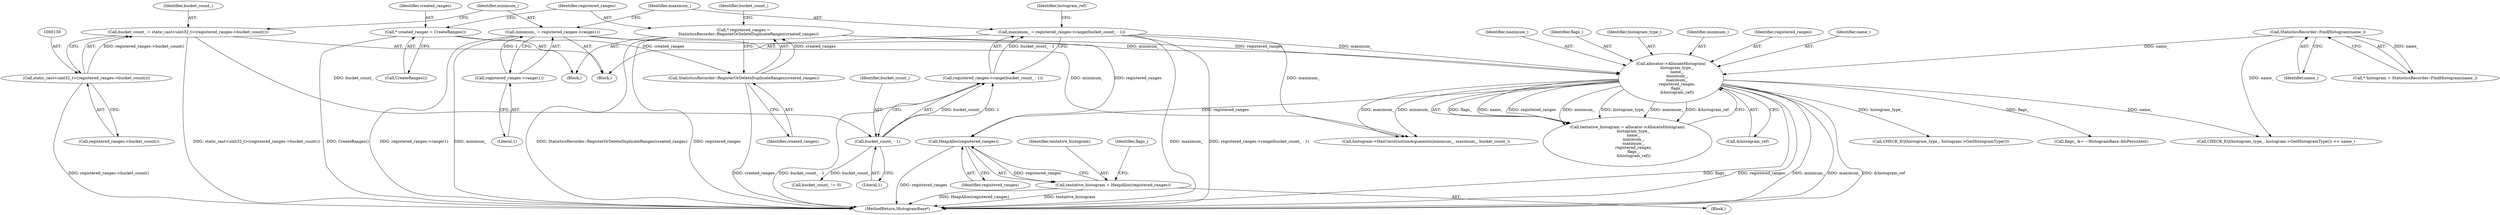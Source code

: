 digraph "0_Chrome_03c2e97746a2c471ae136b0c669f8d0c033fe168@API" {
"1000180" [label="(Call,HeapAlloc(registered_ranges))"];
"1000118" [label="(Call,* registered_ranges =\n        StatisticsRecorder::RegisterOrDeleteDuplicateRanges(created_ranges))"];
"1000120" [label="(Call,StatisticsRecorder::RegisterOrDeleteDuplicateRanges(created_ranges))"];
"1000114" [label="(Call,* created_ranges = CreateRanges())"];
"1000156" [label="(Call,allocator->AllocateHistogram(\n          histogram_type_,\n          name_,\n          minimum_,\n          maximum_,\n          registered_ranges,\n          flags_,\n          &histogram_ref))"];
"1000107" [label="(Call,StatisticsRecorder::FindHistogram(name_))"];
"1000132" [label="(Call,minimum_ = registered_ranges->range(1))"];
"1000134" [label="(Call,registered_ranges->range(1))"];
"1000136" [label="(Call,maximum_ = registered_ranges->range(bucket_count_ - 1))"];
"1000138" [label="(Call,registered_ranges->range(bucket_count_ - 1))"];
"1000139" [label="(Call,bucket_count_ - 1)"];
"1000127" [label="(Call,bucket_count_ = static_cast<uint32_t>(registered_ranges->bucket_count()))"];
"1000129" [label="(Call,static_cast<uint32_t>(registered_ranges->bucket_count()))"];
"1000178" [label="(Call,tentative_histogram = HeapAlloc(registered_ranges))"];
"1000108" [label="(Identifier,name_)"];
"1000116" [label="(Call,CreateRanges())"];
"1000138" [label="(Call,registered_ranges->range(bucket_count_ - 1))"];
"1000219" [label="(Call,bucket_count_ != 0)"];
"1000179" [label="(Identifier,tentative_histogram)"];
"1000163" [label="(Call,&histogram_ref)"];
"1000223" [label="(Call,histogram->HasConstructionArguments(minimum_, maximum_, bucket_count_))"];
"1000157" [label="(Identifier,histogram_type_)"];
"1000114" [label="(Call,* created_ranges = CreateRanges())"];
"1000136" [label="(Call,maximum_ = registered_ranges->range(bucket_count_ - 1))"];
"1000120" [label="(Call,StatisticsRecorder::RegisterOrDeleteDuplicateRanges(created_ranges))"];
"1000115" [label="(Identifier,created_ranges)"];
"1000180" [label="(Call,HeapAlloc(registered_ranges))"];
"1000144" [label="(Identifier,histogram_ref)"];
"1000127" [label="(Call,bucket_count_ = static_cast<uint32_t>(registered_ranges->bucket_count()))"];
"1000212" [label="(Call,CHECK_EQ(histogram_type_, histogram->GetHistogramType()) << name_)"];
"1000119" [label="(Identifier,registered_ranges)"];
"1000240" [label="(MethodReturn,HistogramBase*)"];
"1000124" [label="(Identifier,bucket_count_)"];
"1000213" [label="(Call,CHECK_EQ(histogram_type_, histogram->GetHistogramType()))"];
"1000118" [label="(Call,* registered_ranges =\n        StatisticsRecorder::RegisterOrDeleteDuplicateRanges(created_ranges))"];
"1000178" [label="(Call,tentative_histogram = HeapAlloc(registered_ranges))"];
"1000133" [label="(Identifier,minimum_)"];
"1000141" [label="(Literal,1)"];
"1000135" [label="(Literal,1)"];
"1000140" [label="(Identifier,bucket_count_)"];
"1000129" [label="(Call,static_cast<uint32_t>(registered_ranges->bucket_count()))"];
"1000137" [label="(Identifier,maximum_)"];
"1000156" [label="(Call,allocator->AllocateHistogram(\n          histogram_type_,\n          name_,\n          minimum_,\n          maximum_,\n          registered_ranges,\n          flags_,\n          &histogram_ref))"];
"1000168" [label="(Block,)"];
"1000131" [label="(Call,registered_ranges->bucket_count())"];
"1000112" [label="(Block,)"];
"1000159" [label="(Identifier,minimum_)"];
"1000128" [label="(Identifier,bucket_count_)"];
"1000175" [label="(Call,flags_ &= ~HistogramBase::kIsPersistent)"];
"1000161" [label="(Identifier,registered_ranges)"];
"1000183" [label="(Identifier,flags_)"];
"1000158" [label="(Identifier,name_)"];
"1000107" [label="(Call,StatisticsRecorder::FindHistogram(name_))"];
"1000181" [label="(Identifier,registered_ranges)"];
"1000134" [label="(Call,registered_ranges->range(1))"];
"1000139" [label="(Call,bucket_count_ - 1)"];
"1000154" [label="(Call,tentative_histogram = allocator->AllocateHistogram(\n          histogram_type_,\n          name_,\n          minimum_,\n          maximum_,\n          registered_ranges,\n          flags_,\n          &histogram_ref))"];
"1000160" [label="(Identifier,maximum_)"];
"1000162" [label="(Identifier,flags_)"];
"1000126" [label="(Block,)"];
"1000132" [label="(Call,minimum_ = registered_ranges->range(1))"];
"1000105" [label="(Call,* histogram = StatisticsRecorder::FindHistogram(name_))"];
"1000121" [label="(Identifier,created_ranges)"];
"1000180" -> "1000178"  [label="AST: "];
"1000180" -> "1000181"  [label="CFG: "];
"1000181" -> "1000180"  [label="AST: "];
"1000178" -> "1000180"  [label="CFG: "];
"1000180" -> "1000240"  [label="DDG: registered_ranges"];
"1000180" -> "1000178"  [label="DDG: registered_ranges"];
"1000118" -> "1000180"  [label="DDG: registered_ranges"];
"1000156" -> "1000180"  [label="DDG: registered_ranges"];
"1000118" -> "1000112"  [label="AST: "];
"1000118" -> "1000120"  [label="CFG: "];
"1000119" -> "1000118"  [label="AST: "];
"1000120" -> "1000118"  [label="AST: "];
"1000124" -> "1000118"  [label="CFG: "];
"1000118" -> "1000240"  [label="DDG: StatisticsRecorder::RegisterOrDeleteDuplicateRanges(created_ranges)"];
"1000118" -> "1000240"  [label="DDG: registered_ranges"];
"1000120" -> "1000118"  [label="DDG: created_ranges"];
"1000118" -> "1000156"  [label="DDG: registered_ranges"];
"1000120" -> "1000121"  [label="CFG: "];
"1000121" -> "1000120"  [label="AST: "];
"1000120" -> "1000240"  [label="DDG: created_ranges"];
"1000114" -> "1000120"  [label="DDG: created_ranges"];
"1000114" -> "1000112"  [label="AST: "];
"1000114" -> "1000116"  [label="CFG: "];
"1000115" -> "1000114"  [label="AST: "];
"1000116" -> "1000114"  [label="AST: "];
"1000119" -> "1000114"  [label="CFG: "];
"1000114" -> "1000240"  [label="DDG: CreateRanges()"];
"1000156" -> "1000154"  [label="AST: "];
"1000156" -> "1000163"  [label="CFG: "];
"1000157" -> "1000156"  [label="AST: "];
"1000158" -> "1000156"  [label="AST: "];
"1000159" -> "1000156"  [label="AST: "];
"1000160" -> "1000156"  [label="AST: "];
"1000161" -> "1000156"  [label="AST: "];
"1000162" -> "1000156"  [label="AST: "];
"1000163" -> "1000156"  [label="AST: "];
"1000154" -> "1000156"  [label="CFG: "];
"1000156" -> "1000240"  [label="DDG: minimum_"];
"1000156" -> "1000240"  [label="DDG: maximum_"];
"1000156" -> "1000240"  [label="DDG: &histogram_ref"];
"1000156" -> "1000240"  [label="DDG: flags_"];
"1000156" -> "1000240"  [label="DDG: registered_ranges"];
"1000156" -> "1000154"  [label="DDG: flags_"];
"1000156" -> "1000154"  [label="DDG: name_"];
"1000156" -> "1000154"  [label="DDG: registered_ranges"];
"1000156" -> "1000154"  [label="DDG: minimum_"];
"1000156" -> "1000154"  [label="DDG: histogram_type_"];
"1000156" -> "1000154"  [label="DDG: maximum_"];
"1000156" -> "1000154"  [label="DDG: &histogram_ref"];
"1000107" -> "1000156"  [label="DDG: name_"];
"1000132" -> "1000156"  [label="DDG: minimum_"];
"1000136" -> "1000156"  [label="DDG: maximum_"];
"1000156" -> "1000175"  [label="DDG: flags_"];
"1000156" -> "1000213"  [label="DDG: histogram_type_"];
"1000156" -> "1000212"  [label="DDG: name_"];
"1000156" -> "1000223"  [label="DDG: minimum_"];
"1000156" -> "1000223"  [label="DDG: maximum_"];
"1000107" -> "1000105"  [label="AST: "];
"1000107" -> "1000108"  [label="CFG: "];
"1000108" -> "1000107"  [label="AST: "];
"1000105" -> "1000107"  [label="CFG: "];
"1000107" -> "1000105"  [label="DDG: name_"];
"1000107" -> "1000212"  [label="DDG: name_"];
"1000132" -> "1000126"  [label="AST: "];
"1000132" -> "1000134"  [label="CFG: "];
"1000133" -> "1000132"  [label="AST: "];
"1000134" -> "1000132"  [label="AST: "];
"1000137" -> "1000132"  [label="CFG: "];
"1000132" -> "1000240"  [label="DDG: minimum_"];
"1000132" -> "1000240"  [label="DDG: registered_ranges->range(1)"];
"1000134" -> "1000132"  [label="DDG: 1"];
"1000132" -> "1000223"  [label="DDG: minimum_"];
"1000134" -> "1000135"  [label="CFG: "];
"1000135" -> "1000134"  [label="AST: "];
"1000136" -> "1000126"  [label="AST: "];
"1000136" -> "1000138"  [label="CFG: "];
"1000137" -> "1000136"  [label="AST: "];
"1000138" -> "1000136"  [label="AST: "];
"1000144" -> "1000136"  [label="CFG: "];
"1000136" -> "1000240"  [label="DDG: registered_ranges->range(bucket_count_ - 1)"];
"1000136" -> "1000240"  [label="DDG: maximum_"];
"1000138" -> "1000136"  [label="DDG: bucket_count_ - 1"];
"1000136" -> "1000223"  [label="DDG: maximum_"];
"1000138" -> "1000139"  [label="CFG: "];
"1000139" -> "1000138"  [label="AST: "];
"1000138" -> "1000240"  [label="DDG: bucket_count_ - 1"];
"1000139" -> "1000138"  [label="DDG: bucket_count_"];
"1000139" -> "1000138"  [label="DDG: 1"];
"1000139" -> "1000141"  [label="CFG: "];
"1000140" -> "1000139"  [label="AST: "];
"1000141" -> "1000139"  [label="AST: "];
"1000127" -> "1000139"  [label="DDG: bucket_count_"];
"1000139" -> "1000219"  [label="DDG: bucket_count_"];
"1000127" -> "1000126"  [label="AST: "];
"1000127" -> "1000129"  [label="CFG: "];
"1000128" -> "1000127"  [label="AST: "];
"1000129" -> "1000127"  [label="AST: "];
"1000133" -> "1000127"  [label="CFG: "];
"1000127" -> "1000240"  [label="DDG: static_cast<uint32_t>(registered_ranges->bucket_count())"];
"1000129" -> "1000127"  [label="DDG: registered_ranges->bucket_count()"];
"1000129" -> "1000131"  [label="CFG: "];
"1000130" -> "1000129"  [label="AST: "];
"1000131" -> "1000129"  [label="AST: "];
"1000129" -> "1000240"  [label="DDG: registered_ranges->bucket_count()"];
"1000178" -> "1000168"  [label="AST: "];
"1000179" -> "1000178"  [label="AST: "];
"1000183" -> "1000178"  [label="CFG: "];
"1000178" -> "1000240"  [label="DDG: tentative_histogram"];
"1000178" -> "1000240"  [label="DDG: HeapAlloc(registered_ranges)"];
}
